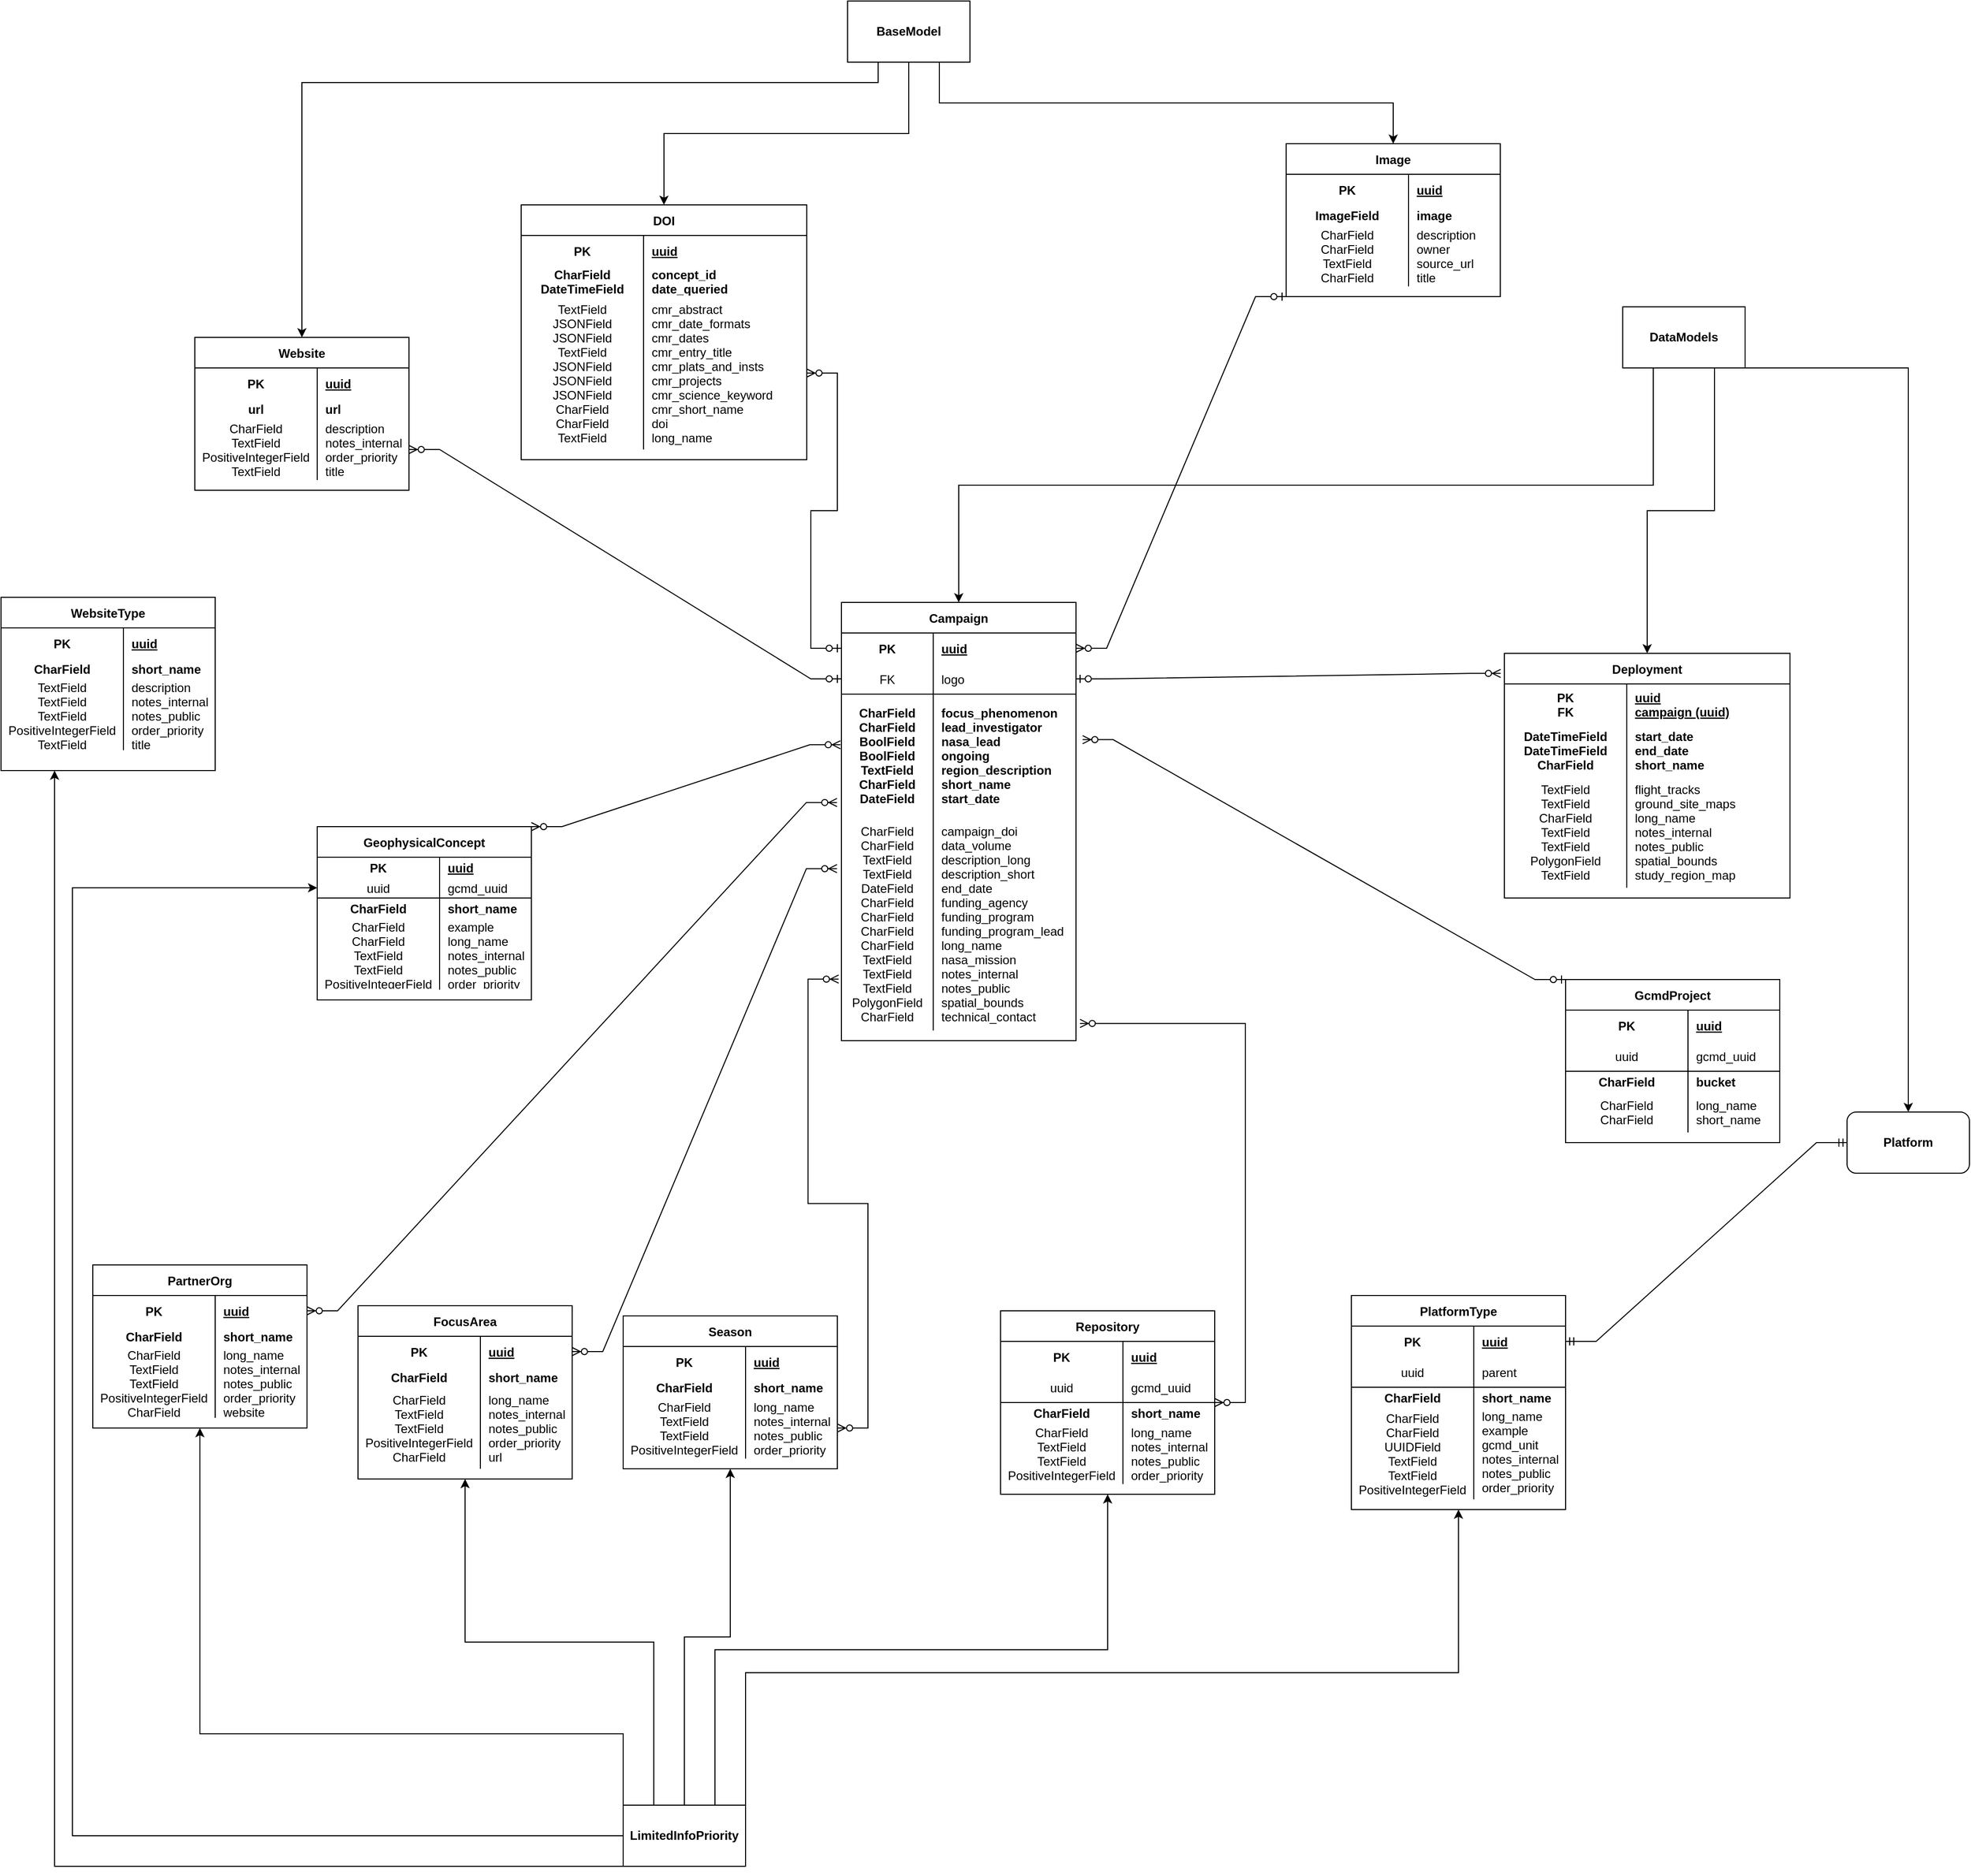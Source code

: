 <mxfile version="20.8.16" type="device"><diagram id="R2lEEEUBdFMjLlhIrx00" name="Page-1"><mxGraphModel dx="1857" dy="1527" grid="1" gridSize="10" guides="1" tooltips="1" connect="1" arrows="1" fold="1" page="1" pageScale="1" pageWidth="4681" pageHeight="3300" math="0" shadow="0" extFonts="Permanent Marker^https://fonts.googleapis.com/css?family=Permanent+Marker"><root><mxCell id="0"/><mxCell id="1" parent="0"/><mxCell id="9ptNH3ZvajxN7baYCHJx-5" value="Campaign" style="shape=table;startSize=30;container=1;collapsible=1;childLayout=tableLayout;fixedRows=1;rowLines=0;fontStyle=1;align=center;resizeLast=1;" vertex="1" parent="1"><mxGeometry x="934" y="620" width="230" height="430" as="geometry"/></mxCell><mxCell id="9ptNH3ZvajxN7baYCHJx-6" value="" style="shape=tableRow;horizontal=0;startSize=0;swimlaneHead=0;swimlaneBody=0;fillColor=none;collapsible=0;dropTarget=0;points=[[0,0.5],[1,0.5]];portConstraint=eastwest;top=0;left=0;right=0;bottom=0;" vertex="1" parent="9ptNH3ZvajxN7baYCHJx-5"><mxGeometry y="30" width="230" height="30" as="geometry"/></mxCell><mxCell id="9ptNH3ZvajxN7baYCHJx-7" value="PK" style="shape=partialRectangle;connectable=0;fillColor=none;top=0;left=0;bottom=0;right=0;fontStyle=1;overflow=hidden;" vertex="1" parent="9ptNH3ZvajxN7baYCHJx-6"><mxGeometry width="90" height="30" as="geometry"><mxRectangle width="90" height="30" as="alternateBounds"/></mxGeometry></mxCell><mxCell id="9ptNH3ZvajxN7baYCHJx-8" value="uuid" style="shape=partialRectangle;connectable=0;fillColor=none;top=0;left=0;bottom=0;right=0;align=left;spacingLeft=6;fontStyle=5;overflow=hidden;" vertex="1" parent="9ptNH3ZvajxN7baYCHJx-6"><mxGeometry x="90" width="140" height="30" as="geometry"><mxRectangle width="140" height="30" as="alternateBounds"/></mxGeometry></mxCell><mxCell id="9ptNH3ZvajxN7baYCHJx-9" value="" style="shape=tableRow;horizontal=0;startSize=0;swimlaneHead=0;swimlaneBody=0;fillColor=none;collapsible=0;dropTarget=0;points=[[0,0.5],[1,0.5]];portConstraint=eastwest;top=0;left=0;right=0;bottom=1;" vertex="1" parent="9ptNH3ZvajxN7baYCHJx-5"><mxGeometry y="60" width="230" height="30" as="geometry"/></mxCell><mxCell id="9ptNH3ZvajxN7baYCHJx-10" value="FK" style="shape=partialRectangle;connectable=0;fillColor=none;top=0;left=0;bottom=0;right=0;fontStyle=0;overflow=hidden;" vertex="1" parent="9ptNH3ZvajxN7baYCHJx-9"><mxGeometry width="90" height="30" as="geometry"><mxRectangle width="90" height="30" as="alternateBounds"/></mxGeometry></mxCell><mxCell id="9ptNH3ZvajxN7baYCHJx-11" value="logo" style="shape=partialRectangle;connectable=0;fillColor=none;top=0;left=0;bottom=0;right=0;align=left;spacingLeft=6;fontStyle=0;overflow=hidden;" vertex="1" parent="9ptNH3ZvajxN7baYCHJx-9"><mxGeometry x="90" width="140" height="30" as="geometry"><mxRectangle width="140" height="30" as="alternateBounds"/></mxGeometry></mxCell><mxCell id="9ptNH3ZvajxN7baYCHJx-12" value="" style="shape=tableRow;horizontal=0;startSize=0;swimlaneHead=0;swimlaneBody=0;fillColor=none;collapsible=0;dropTarget=0;points=[[0,0.5],[1,0.5]];portConstraint=eastwest;top=0;left=0;right=0;bottom=0;" vertex="1" parent="9ptNH3ZvajxN7baYCHJx-5"><mxGeometry y="90" width="230" height="120" as="geometry"/></mxCell><mxCell id="9ptNH3ZvajxN7baYCHJx-13" value="CharField&#10;CharField&#10;BoolField&#10;BoolField&#10;TextField&#10;CharField&#10;DateField" style="shape=partialRectangle;connectable=0;fillColor=none;top=0;left=0;bottom=0;right=0;editable=1;overflow=hidden;fontStyle=1" vertex="1" parent="9ptNH3ZvajxN7baYCHJx-12"><mxGeometry width="90" height="120" as="geometry"><mxRectangle width="90" height="120" as="alternateBounds"/></mxGeometry></mxCell><mxCell id="9ptNH3ZvajxN7baYCHJx-14" value="focus_phenomenon&#10;lead_investigator&#10;nasa_lead&#10;ongoing&#10;region_description&#10;short_name&#10;start_date" style="shape=partialRectangle;connectable=0;fillColor=none;top=0;left=0;bottom=0;right=0;align=left;spacingLeft=6;overflow=hidden;fontStyle=1" vertex="1" parent="9ptNH3ZvajxN7baYCHJx-12"><mxGeometry x="90" width="140" height="120" as="geometry"><mxRectangle width="140" height="120" as="alternateBounds"/></mxGeometry></mxCell><mxCell id="9ptNH3ZvajxN7baYCHJx-15" value="" style="shape=tableRow;horizontal=0;startSize=0;swimlaneHead=0;swimlaneBody=0;fillColor=none;collapsible=0;dropTarget=0;points=[[0,0.5],[1,0.5]];portConstraint=eastwest;top=0;left=0;right=0;bottom=0;" vertex="1" parent="9ptNH3ZvajxN7baYCHJx-5"><mxGeometry y="210" width="230" height="210" as="geometry"/></mxCell><mxCell id="9ptNH3ZvajxN7baYCHJx-16" value="CharField&#10;CharField&#10;TextField&#10;TextField&#10;DateField&#10;CharField&#10;CharField&#10;CharField&#10;CharField&#10;TextField&#10;TextField&#10;TextField&#10;PolygonField&#10;CharField" style="shape=partialRectangle;connectable=0;fillColor=none;top=0;left=0;bottom=0;right=0;editable=1;overflow=hidden;" vertex="1" parent="9ptNH3ZvajxN7baYCHJx-15"><mxGeometry width="90" height="210" as="geometry"><mxRectangle width="90" height="210" as="alternateBounds"/></mxGeometry></mxCell><mxCell id="9ptNH3ZvajxN7baYCHJx-17" value="campaign_doi&#10;data_volume&#10;description_long&#10;description_short&#10;end_date&#10;funding_agency&#10;funding_program&#10;funding_program_lead&#10;long_name&#10;nasa_mission&#10;notes_internal&#10;notes_public&#10;spatial_bounds&#10;technical_contact" style="shape=partialRectangle;connectable=0;fillColor=none;top=0;left=0;bottom=0;right=0;align=left;spacingLeft=6;overflow=hidden;" vertex="1" parent="9ptNH3ZvajxN7baYCHJx-15"><mxGeometry x="90" width="140" height="210" as="geometry"><mxRectangle width="140" height="210" as="alternateBounds"/></mxGeometry></mxCell><mxCell id="9ptNH3ZvajxN7baYCHJx-18" value="Repository" style="shape=table;startSize=30;container=1;collapsible=1;childLayout=tableLayout;fixedRows=1;rowLines=0;fontStyle=1;align=center;resizeLast=1;" vertex="1" parent="1"><mxGeometry x="1090" y="1315" width="210" height="180" as="geometry"/></mxCell><mxCell id="9ptNH3ZvajxN7baYCHJx-19" value="" style="shape=tableRow;horizontal=0;startSize=0;swimlaneHead=0;swimlaneBody=0;fillColor=none;collapsible=0;dropTarget=0;points=[[0,0.5],[1,0.5]];portConstraint=eastwest;top=0;left=0;right=0;bottom=0;" vertex="1" parent="9ptNH3ZvajxN7baYCHJx-18"><mxGeometry y="30" width="210" height="30" as="geometry"/></mxCell><mxCell id="9ptNH3ZvajxN7baYCHJx-20" value="PK" style="shape=partialRectangle;connectable=0;fillColor=none;top=0;left=0;bottom=0;right=0;fontStyle=1;overflow=hidden;" vertex="1" parent="9ptNH3ZvajxN7baYCHJx-19"><mxGeometry width="120" height="30" as="geometry"><mxRectangle width="120" height="30" as="alternateBounds"/></mxGeometry></mxCell><mxCell id="9ptNH3ZvajxN7baYCHJx-21" value="uuid" style="shape=partialRectangle;connectable=0;fillColor=none;top=0;left=0;bottom=0;right=0;align=left;spacingLeft=6;fontStyle=5;overflow=hidden;" vertex="1" parent="9ptNH3ZvajxN7baYCHJx-19"><mxGeometry x="120" width="90" height="30" as="geometry"><mxRectangle width="90" height="30" as="alternateBounds"/></mxGeometry></mxCell><mxCell id="9ptNH3ZvajxN7baYCHJx-22" value="" style="shape=tableRow;horizontal=0;startSize=0;swimlaneHead=0;swimlaneBody=0;fillColor=none;collapsible=0;dropTarget=0;points=[[0,0.5],[1,0.5]];portConstraint=eastwest;top=0;left=0;right=0;bottom=1;" vertex="1" parent="9ptNH3ZvajxN7baYCHJx-18"><mxGeometry y="60" width="210" height="30" as="geometry"/></mxCell><mxCell id="9ptNH3ZvajxN7baYCHJx-23" value="uuid" style="shape=partialRectangle;connectable=0;fillColor=none;top=0;left=0;bottom=0;right=0;fontStyle=0;overflow=hidden;" vertex="1" parent="9ptNH3ZvajxN7baYCHJx-22"><mxGeometry width="120" height="30" as="geometry"><mxRectangle width="120" height="30" as="alternateBounds"/></mxGeometry></mxCell><mxCell id="9ptNH3ZvajxN7baYCHJx-24" value="gcmd_uuid" style="shape=partialRectangle;connectable=0;fillColor=none;top=0;left=0;bottom=0;right=0;align=left;spacingLeft=6;fontStyle=0;overflow=hidden;" vertex="1" parent="9ptNH3ZvajxN7baYCHJx-22"><mxGeometry x="120" width="90" height="30" as="geometry"><mxRectangle width="90" height="30" as="alternateBounds"/></mxGeometry></mxCell><mxCell id="9ptNH3ZvajxN7baYCHJx-25" value="" style="shape=tableRow;horizontal=0;startSize=0;swimlaneHead=0;swimlaneBody=0;fillColor=none;collapsible=0;dropTarget=0;points=[[0,0.5],[1,0.5]];portConstraint=eastwest;top=0;left=0;right=0;bottom=0;" vertex="1" parent="9ptNH3ZvajxN7baYCHJx-18"><mxGeometry y="90" width="210" height="20" as="geometry"/></mxCell><mxCell id="9ptNH3ZvajxN7baYCHJx-26" value="CharField" style="shape=partialRectangle;connectable=0;fillColor=none;top=0;left=0;bottom=0;right=0;editable=1;overflow=hidden;fontStyle=1" vertex="1" parent="9ptNH3ZvajxN7baYCHJx-25"><mxGeometry width="120" height="20" as="geometry"><mxRectangle width="120" height="20" as="alternateBounds"/></mxGeometry></mxCell><mxCell id="9ptNH3ZvajxN7baYCHJx-27" value="short_name" style="shape=partialRectangle;connectable=0;fillColor=none;top=0;left=0;bottom=0;right=0;align=left;spacingLeft=6;overflow=hidden;fontStyle=1" vertex="1" parent="9ptNH3ZvajxN7baYCHJx-25"><mxGeometry x="120" width="90" height="20" as="geometry"><mxRectangle width="90" height="20" as="alternateBounds"/></mxGeometry></mxCell><mxCell id="9ptNH3ZvajxN7baYCHJx-28" value="" style="shape=tableRow;horizontal=0;startSize=0;swimlaneHead=0;swimlaneBody=0;fillColor=none;collapsible=0;dropTarget=0;points=[[0,0.5],[1,0.5]];portConstraint=eastwest;top=0;left=0;right=0;bottom=0;" vertex="1" parent="9ptNH3ZvajxN7baYCHJx-18"><mxGeometry y="110" width="210" height="60" as="geometry"/></mxCell><mxCell id="9ptNH3ZvajxN7baYCHJx-29" value="CharField&#10;TextField&#10;TextField&#10;PositiveIntegerField" style="shape=partialRectangle;connectable=0;fillColor=none;top=0;left=0;bottom=0;right=0;editable=1;overflow=hidden;" vertex="1" parent="9ptNH3ZvajxN7baYCHJx-28"><mxGeometry width="120" height="60" as="geometry"><mxRectangle width="120" height="60" as="alternateBounds"/></mxGeometry></mxCell><mxCell id="9ptNH3ZvajxN7baYCHJx-30" value="long_name&#10;notes_internal&#10;notes_public&#10;order_priority" style="shape=partialRectangle;connectable=0;fillColor=none;top=0;left=0;bottom=0;right=0;align=left;spacingLeft=6;overflow=hidden;" vertex="1" parent="9ptNH3ZvajxN7baYCHJx-28"><mxGeometry x="120" width="90" height="60" as="geometry"><mxRectangle width="90" height="60" as="alternateBounds"/></mxGeometry></mxCell><mxCell id="9ptNH3ZvajxN7baYCHJx-31" value="Season" style="shape=table;startSize=30;container=1;collapsible=1;childLayout=tableLayout;fixedRows=1;rowLines=0;fontStyle=1;align=center;resizeLast=1;" vertex="1" parent="1"><mxGeometry x="720" y="1320" width="210" height="150" as="geometry"/></mxCell><mxCell id="9ptNH3ZvajxN7baYCHJx-32" value="" style="shape=tableRow;horizontal=0;startSize=0;swimlaneHead=0;swimlaneBody=0;fillColor=none;collapsible=0;dropTarget=0;points=[[0,0.5],[1,0.5]];portConstraint=eastwest;top=0;left=0;right=0;bottom=0;" vertex="1" parent="9ptNH3ZvajxN7baYCHJx-31"><mxGeometry y="30" width="210" height="30" as="geometry"/></mxCell><mxCell id="9ptNH3ZvajxN7baYCHJx-33" value="PK" style="shape=partialRectangle;connectable=0;fillColor=none;top=0;left=0;bottom=0;right=0;fontStyle=1;overflow=hidden;" vertex="1" parent="9ptNH3ZvajxN7baYCHJx-32"><mxGeometry width="120" height="30" as="geometry"><mxRectangle width="120" height="30" as="alternateBounds"/></mxGeometry></mxCell><mxCell id="9ptNH3ZvajxN7baYCHJx-34" value="uuid" style="shape=partialRectangle;connectable=0;fillColor=none;top=0;left=0;bottom=0;right=0;align=left;spacingLeft=6;fontStyle=5;overflow=hidden;" vertex="1" parent="9ptNH3ZvajxN7baYCHJx-32"><mxGeometry x="120" width="90" height="30" as="geometry"><mxRectangle width="90" height="30" as="alternateBounds"/></mxGeometry></mxCell><mxCell id="9ptNH3ZvajxN7baYCHJx-38" value="" style="shape=tableRow;horizontal=0;startSize=0;swimlaneHead=0;swimlaneBody=0;fillColor=none;collapsible=0;dropTarget=0;points=[[0,0.5],[1,0.5]];portConstraint=eastwest;top=0;left=0;right=0;bottom=0;" vertex="1" parent="9ptNH3ZvajxN7baYCHJx-31"><mxGeometry y="60" width="210" height="20" as="geometry"/></mxCell><mxCell id="9ptNH3ZvajxN7baYCHJx-39" value="CharField" style="shape=partialRectangle;connectable=0;fillColor=none;top=0;left=0;bottom=0;right=0;editable=1;overflow=hidden;fontStyle=1" vertex="1" parent="9ptNH3ZvajxN7baYCHJx-38"><mxGeometry width="120" height="20" as="geometry"><mxRectangle width="120" height="20" as="alternateBounds"/></mxGeometry></mxCell><mxCell id="9ptNH3ZvajxN7baYCHJx-40" value="short_name" style="shape=partialRectangle;connectable=0;fillColor=none;top=0;left=0;bottom=0;right=0;align=left;spacingLeft=6;overflow=hidden;fontStyle=1" vertex="1" parent="9ptNH3ZvajxN7baYCHJx-38"><mxGeometry x="120" width="90" height="20" as="geometry"><mxRectangle width="90" height="20" as="alternateBounds"/></mxGeometry></mxCell><mxCell id="9ptNH3ZvajxN7baYCHJx-41" value="" style="shape=tableRow;horizontal=0;startSize=0;swimlaneHead=0;swimlaneBody=0;fillColor=none;collapsible=0;dropTarget=0;points=[[0,0.5],[1,0.5]];portConstraint=eastwest;top=0;left=0;right=0;bottom=0;" vertex="1" parent="9ptNH3ZvajxN7baYCHJx-31"><mxGeometry y="80" width="210" height="60" as="geometry"/></mxCell><mxCell id="9ptNH3ZvajxN7baYCHJx-42" value="CharField&#10;TextField&#10;TextField&#10;PositiveIntegerField" style="shape=partialRectangle;connectable=0;fillColor=none;top=0;left=0;bottom=0;right=0;editable=1;overflow=hidden;" vertex="1" parent="9ptNH3ZvajxN7baYCHJx-41"><mxGeometry width="120" height="60" as="geometry"><mxRectangle width="120" height="60" as="alternateBounds"/></mxGeometry></mxCell><mxCell id="9ptNH3ZvajxN7baYCHJx-43" value="long_name&#10;notes_internal&#10;notes_public&#10;order_priority" style="shape=partialRectangle;connectable=0;fillColor=none;top=0;left=0;bottom=0;right=0;align=left;spacingLeft=6;overflow=hidden;" vertex="1" parent="9ptNH3ZvajxN7baYCHJx-41"><mxGeometry x="120" width="90" height="60" as="geometry"><mxRectangle width="90" height="60" as="alternateBounds"/></mxGeometry></mxCell><mxCell id="9ptNH3ZvajxN7baYCHJx-44" value="FocusArea" style="shape=table;startSize=30;container=1;collapsible=1;childLayout=tableLayout;fixedRows=1;rowLines=0;fontStyle=1;align=center;resizeLast=1;" vertex="1" parent="1"><mxGeometry x="460" y="1310" width="210" height="170" as="geometry"/></mxCell><mxCell id="9ptNH3ZvajxN7baYCHJx-45" value="" style="shape=tableRow;horizontal=0;startSize=0;swimlaneHead=0;swimlaneBody=0;fillColor=none;collapsible=0;dropTarget=0;points=[[0,0.5],[1,0.5]];portConstraint=eastwest;top=0;left=0;right=0;bottom=0;" vertex="1" parent="9ptNH3ZvajxN7baYCHJx-44"><mxGeometry y="30" width="210" height="30" as="geometry"/></mxCell><mxCell id="9ptNH3ZvajxN7baYCHJx-46" value="PK" style="shape=partialRectangle;connectable=0;fillColor=none;top=0;left=0;bottom=0;right=0;fontStyle=1;overflow=hidden;" vertex="1" parent="9ptNH3ZvajxN7baYCHJx-45"><mxGeometry width="120" height="30" as="geometry"><mxRectangle width="120" height="30" as="alternateBounds"/></mxGeometry></mxCell><mxCell id="9ptNH3ZvajxN7baYCHJx-47" value="uuid" style="shape=partialRectangle;connectable=0;fillColor=none;top=0;left=0;bottom=0;right=0;align=left;spacingLeft=6;fontStyle=5;overflow=hidden;" vertex="1" parent="9ptNH3ZvajxN7baYCHJx-45"><mxGeometry x="120" width="90" height="30" as="geometry"><mxRectangle width="90" height="30" as="alternateBounds"/></mxGeometry></mxCell><mxCell id="9ptNH3ZvajxN7baYCHJx-48" value="" style="shape=tableRow;horizontal=0;startSize=0;swimlaneHead=0;swimlaneBody=0;fillColor=none;collapsible=0;dropTarget=0;points=[[0,0.5],[1,0.5]];portConstraint=eastwest;top=0;left=0;right=0;bottom=0;" vertex="1" parent="9ptNH3ZvajxN7baYCHJx-44"><mxGeometry y="60" width="210" height="20" as="geometry"/></mxCell><mxCell id="9ptNH3ZvajxN7baYCHJx-49" value="CharField" style="shape=partialRectangle;connectable=0;fillColor=none;top=0;left=0;bottom=0;right=0;editable=1;overflow=hidden;fontStyle=1" vertex="1" parent="9ptNH3ZvajxN7baYCHJx-48"><mxGeometry width="120" height="20" as="geometry"><mxRectangle width="120" height="20" as="alternateBounds"/></mxGeometry></mxCell><mxCell id="9ptNH3ZvajxN7baYCHJx-50" value="short_name" style="shape=partialRectangle;connectable=0;fillColor=none;top=0;left=0;bottom=0;right=0;align=left;spacingLeft=6;overflow=hidden;fontStyle=1" vertex="1" parent="9ptNH3ZvajxN7baYCHJx-48"><mxGeometry x="120" width="90" height="20" as="geometry"><mxRectangle width="90" height="20" as="alternateBounds"/></mxGeometry></mxCell><mxCell id="9ptNH3ZvajxN7baYCHJx-51" value="" style="shape=tableRow;horizontal=0;startSize=0;swimlaneHead=0;swimlaneBody=0;fillColor=none;collapsible=0;dropTarget=0;points=[[0,0.5],[1,0.5]];portConstraint=eastwest;top=0;left=0;right=0;bottom=0;" vertex="1" parent="9ptNH3ZvajxN7baYCHJx-44"><mxGeometry y="80" width="210" height="80" as="geometry"/></mxCell><mxCell id="9ptNH3ZvajxN7baYCHJx-52" value="CharField&#10;TextField&#10;TextField&#10;PositiveIntegerField&#10;CharField" style="shape=partialRectangle;connectable=0;fillColor=none;top=0;left=0;bottom=0;right=0;editable=1;overflow=hidden;" vertex="1" parent="9ptNH3ZvajxN7baYCHJx-51"><mxGeometry width="120" height="80" as="geometry"><mxRectangle width="120" height="80" as="alternateBounds"/></mxGeometry></mxCell><mxCell id="9ptNH3ZvajxN7baYCHJx-53" value="long_name&#10;notes_internal&#10;notes_public&#10;order_priority&#10;url" style="shape=partialRectangle;connectable=0;fillColor=none;top=0;left=0;bottom=0;right=0;align=left;spacingLeft=6;overflow=hidden;" vertex="1" parent="9ptNH3ZvajxN7baYCHJx-51"><mxGeometry x="120" width="90" height="80" as="geometry"><mxRectangle width="90" height="80" as="alternateBounds"/></mxGeometry></mxCell><mxCell id="9ptNH3ZvajxN7baYCHJx-54" value="PartnerOrg" style="shape=table;startSize=30;container=1;collapsible=1;childLayout=tableLayout;fixedRows=1;rowLines=0;fontStyle=1;align=center;resizeLast=1;" vertex="1" parent="1"><mxGeometry x="200" y="1270" width="210" height="160" as="geometry"/></mxCell><mxCell id="9ptNH3ZvajxN7baYCHJx-55" value="" style="shape=tableRow;horizontal=0;startSize=0;swimlaneHead=0;swimlaneBody=0;fillColor=none;collapsible=0;dropTarget=0;points=[[0,0.5],[1,0.5]];portConstraint=eastwest;top=0;left=0;right=0;bottom=0;" vertex="1" parent="9ptNH3ZvajxN7baYCHJx-54"><mxGeometry y="30" width="210" height="30" as="geometry"/></mxCell><mxCell id="9ptNH3ZvajxN7baYCHJx-56" value="PK" style="shape=partialRectangle;connectable=0;fillColor=none;top=0;left=0;bottom=0;right=0;fontStyle=1;overflow=hidden;" vertex="1" parent="9ptNH3ZvajxN7baYCHJx-55"><mxGeometry width="120" height="30" as="geometry"><mxRectangle width="120" height="30" as="alternateBounds"/></mxGeometry></mxCell><mxCell id="9ptNH3ZvajxN7baYCHJx-57" value="uuid" style="shape=partialRectangle;connectable=0;fillColor=none;top=0;left=0;bottom=0;right=0;align=left;spacingLeft=6;fontStyle=5;overflow=hidden;" vertex="1" parent="9ptNH3ZvajxN7baYCHJx-55"><mxGeometry x="120" width="90" height="30" as="geometry"><mxRectangle width="90" height="30" as="alternateBounds"/></mxGeometry></mxCell><mxCell id="9ptNH3ZvajxN7baYCHJx-58" value="" style="shape=tableRow;horizontal=0;startSize=0;swimlaneHead=0;swimlaneBody=0;fillColor=none;collapsible=0;dropTarget=0;points=[[0,0.5],[1,0.5]];portConstraint=eastwest;top=0;left=0;right=0;bottom=0;" vertex="1" parent="9ptNH3ZvajxN7baYCHJx-54"><mxGeometry y="60" width="210" height="20" as="geometry"/></mxCell><mxCell id="9ptNH3ZvajxN7baYCHJx-59" value="CharField" style="shape=partialRectangle;connectable=0;fillColor=none;top=0;left=0;bottom=0;right=0;editable=1;overflow=hidden;fontStyle=1" vertex="1" parent="9ptNH3ZvajxN7baYCHJx-58"><mxGeometry width="120" height="20" as="geometry"><mxRectangle width="120" height="20" as="alternateBounds"/></mxGeometry></mxCell><mxCell id="9ptNH3ZvajxN7baYCHJx-60" value="short_name" style="shape=partialRectangle;connectable=0;fillColor=none;top=0;left=0;bottom=0;right=0;align=left;spacingLeft=6;overflow=hidden;fontStyle=1" vertex="1" parent="9ptNH3ZvajxN7baYCHJx-58"><mxGeometry x="120" width="90" height="20" as="geometry"><mxRectangle width="90" height="20" as="alternateBounds"/></mxGeometry></mxCell><mxCell id="9ptNH3ZvajxN7baYCHJx-61" value="" style="shape=tableRow;horizontal=0;startSize=0;swimlaneHead=0;swimlaneBody=0;fillColor=none;collapsible=0;dropTarget=0;points=[[0,0.5],[1,0.5]];portConstraint=eastwest;top=0;left=0;right=0;bottom=0;" vertex="1" parent="9ptNH3ZvajxN7baYCHJx-54"><mxGeometry y="80" width="210" height="70" as="geometry"/></mxCell><mxCell id="9ptNH3ZvajxN7baYCHJx-62" value="CharField&#10;TextField&#10;TextField&#10;PositiveIntegerField&#10;CharField" style="shape=partialRectangle;connectable=0;fillColor=none;top=0;left=0;bottom=0;right=0;editable=1;overflow=hidden;" vertex="1" parent="9ptNH3ZvajxN7baYCHJx-61"><mxGeometry width="120" height="70" as="geometry"><mxRectangle width="120" height="70" as="alternateBounds"/></mxGeometry></mxCell><mxCell id="9ptNH3ZvajxN7baYCHJx-63" value="long_name&#10;notes_internal&#10;notes_public&#10;order_priority&#10;website" style="shape=partialRectangle;connectable=0;fillColor=none;top=0;left=0;bottom=0;right=0;align=left;spacingLeft=6;overflow=hidden;" vertex="1" parent="9ptNH3ZvajxN7baYCHJx-61"><mxGeometry x="120" width="90" height="70" as="geometry"><mxRectangle width="90" height="70" as="alternateBounds"/></mxGeometry></mxCell><mxCell id="9ptNH3ZvajxN7baYCHJx-64" value="GeophysicalConcept" style="shape=table;startSize=30;container=1;collapsible=1;childLayout=tableLayout;fixedRows=1;rowLines=0;fontStyle=1;align=center;resizeLast=1;" vertex="1" parent="1"><mxGeometry x="420" y="840" width="210" height="170" as="geometry"/></mxCell><mxCell id="9ptNH3ZvajxN7baYCHJx-65" value="" style="shape=tableRow;horizontal=0;startSize=0;swimlaneHead=0;swimlaneBody=0;fillColor=none;collapsible=0;dropTarget=0;points=[[0,0.5],[1,0.5]];portConstraint=eastwest;top=0;left=0;right=0;bottom=0;" vertex="1" parent="9ptNH3ZvajxN7baYCHJx-64"><mxGeometry y="30" width="210" height="20" as="geometry"/></mxCell><mxCell id="9ptNH3ZvajxN7baYCHJx-66" value="PK" style="shape=partialRectangle;connectable=0;fillColor=none;top=0;left=0;bottom=0;right=0;fontStyle=1;overflow=hidden;" vertex="1" parent="9ptNH3ZvajxN7baYCHJx-65"><mxGeometry width="120" height="20" as="geometry"><mxRectangle width="120" height="20" as="alternateBounds"/></mxGeometry></mxCell><mxCell id="9ptNH3ZvajxN7baYCHJx-67" value="uuid" style="shape=partialRectangle;connectable=0;fillColor=none;top=0;left=0;bottom=0;right=0;align=left;spacingLeft=6;fontStyle=5;overflow=hidden;" vertex="1" parent="9ptNH3ZvajxN7baYCHJx-65"><mxGeometry x="120" width="90" height="20" as="geometry"><mxRectangle width="90" height="20" as="alternateBounds"/></mxGeometry></mxCell><mxCell id="9ptNH3ZvajxN7baYCHJx-68" value="" style="shape=tableRow;horizontal=0;startSize=0;swimlaneHead=0;swimlaneBody=0;fillColor=none;collapsible=0;dropTarget=0;points=[[0,0.5],[1,0.5]];portConstraint=eastwest;top=0;left=0;right=0;bottom=1;" vertex="1" parent="9ptNH3ZvajxN7baYCHJx-64"><mxGeometry y="50" width="210" height="20" as="geometry"/></mxCell><mxCell id="9ptNH3ZvajxN7baYCHJx-69" value="uuid" style="shape=partialRectangle;connectable=0;fillColor=none;top=0;left=0;bottom=0;right=0;fontStyle=0;overflow=hidden;" vertex="1" parent="9ptNH3ZvajxN7baYCHJx-68"><mxGeometry width="120" height="20" as="geometry"><mxRectangle width="120" height="20" as="alternateBounds"/></mxGeometry></mxCell><mxCell id="9ptNH3ZvajxN7baYCHJx-70" value="gcmd_uuid" style="shape=partialRectangle;connectable=0;fillColor=none;top=0;left=0;bottom=0;right=0;align=left;spacingLeft=6;fontStyle=0;overflow=hidden;" vertex="1" parent="9ptNH3ZvajxN7baYCHJx-68"><mxGeometry x="120" width="90" height="20" as="geometry"><mxRectangle width="90" height="20" as="alternateBounds"/></mxGeometry></mxCell><mxCell id="9ptNH3ZvajxN7baYCHJx-71" value="" style="shape=tableRow;horizontal=0;startSize=0;swimlaneHead=0;swimlaneBody=0;fillColor=none;collapsible=0;dropTarget=0;points=[[0,0.5],[1,0.5]];portConstraint=eastwest;top=0;left=0;right=0;bottom=0;" vertex="1" parent="9ptNH3ZvajxN7baYCHJx-64"><mxGeometry y="70" width="210" height="20" as="geometry"/></mxCell><mxCell id="9ptNH3ZvajxN7baYCHJx-72" value="CharField" style="shape=partialRectangle;connectable=0;fillColor=none;top=0;left=0;bottom=0;right=0;editable=1;overflow=hidden;fontStyle=1" vertex="1" parent="9ptNH3ZvajxN7baYCHJx-71"><mxGeometry width="120" height="20" as="geometry"><mxRectangle width="120" height="20" as="alternateBounds"/></mxGeometry></mxCell><mxCell id="9ptNH3ZvajxN7baYCHJx-73" value="short_name" style="shape=partialRectangle;connectable=0;fillColor=none;top=0;left=0;bottom=0;right=0;align=left;spacingLeft=6;overflow=hidden;fontStyle=1" vertex="1" parent="9ptNH3ZvajxN7baYCHJx-71"><mxGeometry x="120" width="90" height="20" as="geometry"><mxRectangle width="90" height="20" as="alternateBounds"/></mxGeometry></mxCell><mxCell id="9ptNH3ZvajxN7baYCHJx-74" value="" style="shape=tableRow;horizontal=0;startSize=0;swimlaneHead=0;swimlaneBody=0;fillColor=none;collapsible=0;dropTarget=0;points=[[0,0.5],[1,0.5]];portConstraint=eastwest;top=0;left=0;right=0;bottom=0;" vertex="1" parent="9ptNH3ZvajxN7baYCHJx-64"><mxGeometry y="90" width="210" height="70" as="geometry"/></mxCell><mxCell id="9ptNH3ZvajxN7baYCHJx-75" value="CharField&#10;CharField&#10;TextField&#10;TextField&#10;PositiveIntegerField" style="shape=partialRectangle;connectable=0;fillColor=none;top=0;left=0;bottom=0;right=0;editable=1;overflow=hidden;" vertex="1" parent="9ptNH3ZvajxN7baYCHJx-74"><mxGeometry width="120" height="70" as="geometry"><mxRectangle width="120" height="70" as="alternateBounds"/></mxGeometry></mxCell><mxCell id="9ptNH3ZvajxN7baYCHJx-76" value="example&#10;long_name&#10;notes_internal&#10;notes_public&#10;order_priority" style="shape=partialRectangle;connectable=0;fillColor=none;top=0;left=0;bottom=0;right=0;align=left;spacingLeft=6;overflow=hidden;" vertex="1" parent="9ptNH3ZvajxN7baYCHJx-74"><mxGeometry x="120" width="90" height="70" as="geometry"><mxRectangle width="90" height="70" as="alternateBounds"/></mxGeometry></mxCell><mxCell id="9ptNH3ZvajxN7baYCHJx-77" value="WebsiteType" style="shape=table;startSize=30;container=1;collapsible=1;childLayout=tableLayout;fixedRows=1;rowLines=0;fontStyle=1;align=center;resizeLast=1;" vertex="1" parent="1"><mxGeometry x="110" y="615" width="210" height="170" as="geometry"/></mxCell><mxCell id="9ptNH3ZvajxN7baYCHJx-78" value="" style="shape=tableRow;horizontal=0;startSize=0;swimlaneHead=0;swimlaneBody=0;fillColor=none;collapsible=0;dropTarget=0;points=[[0,0.5],[1,0.5]];portConstraint=eastwest;top=0;left=0;right=0;bottom=0;" vertex="1" parent="9ptNH3ZvajxN7baYCHJx-77"><mxGeometry y="30" width="210" height="30" as="geometry"/></mxCell><mxCell id="9ptNH3ZvajxN7baYCHJx-79" value="PK" style="shape=partialRectangle;connectable=0;fillColor=none;top=0;left=0;bottom=0;right=0;fontStyle=1;overflow=hidden;" vertex="1" parent="9ptNH3ZvajxN7baYCHJx-78"><mxGeometry width="120" height="30" as="geometry"><mxRectangle width="120" height="30" as="alternateBounds"/></mxGeometry></mxCell><mxCell id="9ptNH3ZvajxN7baYCHJx-80" value="uuid" style="shape=partialRectangle;connectable=0;fillColor=none;top=0;left=0;bottom=0;right=0;align=left;spacingLeft=6;fontStyle=5;overflow=hidden;" vertex="1" parent="9ptNH3ZvajxN7baYCHJx-78"><mxGeometry x="120" width="90" height="30" as="geometry"><mxRectangle width="90" height="30" as="alternateBounds"/></mxGeometry></mxCell><mxCell id="9ptNH3ZvajxN7baYCHJx-81" value="" style="shape=tableRow;horizontal=0;startSize=0;swimlaneHead=0;swimlaneBody=0;fillColor=none;collapsible=0;dropTarget=0;points=[[0,0.5],[1,0.5]];portConstraint=eastwest;top=0;left=0;right=0;bottom=0;" vertex="1" parent="9ptNH3ZvajxN7baYCHJx-77"><mxGeometry y="60" width="210" height="20" as="geometry"/></mxCell><mxCell id="9ptNH3ZvajxN7baYCHJx-82" value="CharField" style="shape=partialRectangle;connectable=0;fillColor=none;top=0;left=0;bottom=0;right=0;editable=1;overflow=hidden;fontStyle=1" vertex="1" parent="9ptNH3ZvajxN7baYCHJx-81"><mxGeometry width="120" height="20" as="geometry"><mxRectangle width="120" height="20" as="alternateBounds"/></mxGeometry></mxCell><mxCell id="9ptNH3ZvajxN7baYCHJx-83" value="short_name" style="shape=partialRectangle;connectable=0;fillColor=none;top=0;left=0;bottom=0;right=0;align=left;spacingLeft=6;overflow=hidden;fontStyle=1" vertex="1" parent="9ptNH3ZvajxN7baYCHJx-81"><mxGeometry x="120" width="90" height="20" as="geometry"><mxRectangle width="90" height="20" as="alternateBounds"/></mxGeometry></mxCell><mxCell id="9ptNH3ZvajxN7baYCHJx-84" value="" style="shape=tableRow;horizontal=0;startSize=0;swimlaneHead=0;swimlaneBody=0;fillColor=none;collapsible=0;dropTarget=0;points=[[0,0.5],[1,0.5]];portConstraint=eastwest;top=0;left=0;right=0;bottom=0;" vertex="1" parent="9ptNH3ZvajxN7baYCHJx-77"><mxGeometry y="80" width="210" height="70" as="geometry"/></mxCell><mxCell id="9ptNH3ZvajxN7baYCHJx-85" value="TextField&#10;TextField&#10;TextField&#10;PositiveIntegerField&#10;TextField" style="shape=partialRectangle;connectable=0;fillColor=none;top=0;left=0;bottom=0;right=0;editable=1;overflow=hidden;" vertex="1" parent="9ptNH3ZvajxN7baYCHJx-84"><mxGeometry width="120" height="70" as="geometry"><mxRectangle width="120" height="70" as="alternateBounds"/></mxGeometry></mxCell><mxCell id="9ptNH3ZvajxN7baYCHJx-86" value="description&#10;notes_internal&#10;notes_public&#10;order_priority&#10;title" style="shape=partialRectangle;connectable=0;fillColor=none;top=0;left=0;bottom=0;right=0;align=left;spacingLeft=6;overflow=hidden;" vertex="1" parent="9ptNH3ZvajxN7baYCHJx-84"><mxGeometry x="120" width="90" height="70" as="geometry"><mxRectangle width="90" height="70" as="alternateBounds"/></mxGeometry></mxCell><mxCell id="9ptNH3ZvajxN7baYCHJx-87" value="Website" style="shape=table;startSize=30;container=1;collapsible=1;childLayout=tableLayout;fixedRows=1;rowLines=0;fontStyle=1;align=center;resizeLast=1;" vertex="1" parent="1"><mxGeometry x="300" y="360" width="210" height="150" as="geometry"/></mxCell><mxCell id="9ptNH3ZvajxN7baYCHJx-88" value="" style="shape=tableRow;horizontal=0;startSize=0;swimlaneHead=0;swimlaneBody=0;fillColor=none;collapsible=0;dropTarget=0;points=[[0,0.5],[1,0.5]];portConstraint=eastwest;top=0;left=0;right=0;bottom=0;" vertex="1" parent="9ptNH3ZvajxN7baYCHJx-87"><mxGeometry y="30" width="210" height="30" as="geometry"/></mxCell><mxCell id="9ptNH3ZvajxN7baYCHJx-89" value="PK" style="shape=partialRectangle;connectable=0;fillColor=none;top=0;left=0;bottom=0;right=0;fontStyle=1;overflow=hidden;" vertex="1" parent="9ptNH3ZvajxN7baYCHJx-88"><mxGeometry width="120" height="30" as="geometry"><mxRectangle width="120" height="30" as="alternateBounds"/></mxGeometry></mxCell><mxCell id="9ptNH3ZvajxN7baYCHJx-90" value="uuid" style="shape=partialRectangle;connectable=0;fillColor=none;top=0;left=0;bottom=0;right=0;align=left;spacingLeft=6;fontStyle=5;overflow=hidden;" vertex="1" parent="9ptNH3ZvajxN7baYCHJx-88"><mxGeometry x="120" width="90" height="30" as="geometry"><mxRectangle width="90" height="30" as="alternateBounds"/></mxGeometry></mxCell><mxCell id="9ptNH3ZvajxN7baYCHJx-91" value="" style="shape=tableRow;horizontal=0;startSize=0;swimlaneHead=0;swimlaneBody=0;fillColor=none;collapsible=0;dropTarget=0;points=[[0,0.5],[1,0.5]];portConstraint=eastwest;top=0;left=0;right=0;bottom=0;" vertex="1" parent="9ptNH3ZvajxN7baYCHJx-87"><mxGeometry y="60" width="210" height="20" as="geometry"/></mxCell><mxCell id="9ptNH3ZvajxN7baYCHJx-92" value="url" style="shape=partialRectangle;connectable=0;fillColor=none;top=0;left=0;bottom=0;right=0;editable=1;overflow=hidden;fontStyle=1" vertex="1" parent="9ptNH3ZvajxN7baYCHJx-91"><mxGeometry width="120" height="20" as="geometry"><mxRectangle width="120" height="20" as="alternateBounds"/></mxGeometry></mxCell><mxCell id="9ptNH3ZvajxN7baYCHJx-93" value="url" style="shape=partialRectangle;connectable=0;fillColor=none;top=0;left=0;bottom=0;right=0;align=left;spacingLeft=6;overflow=hidden;fontStyle=1" vertex="1" parent="9ptNH3ZvajxN7baYCHJx-91"><mxGeometry x="120" width="90" height="20" as="geometry"><mxRectangle width="90" height="20" as="alternateBounds"/></mxGeometry></mxCell><mxCell id="9ptNH3ZvajxN7baYCHJx-94" value="" style="shape=tableRow;horizontal=0;startSize=0;swimlaneHead=0;swimlaneBody=0;fillColor=none;collapsible=0;dropTarget=0;points=[[0,0.5],[1,0.5]];portConstraint=eastwest;top=0;left=0;right=0;bottom=0;" vertex="1" parent="9ptNH3ZvajxN7baYCHJx-87"><mxGeometry y="80" width="210" height="60" as="geometry"/></mxCell><mxCell id="9ptNH3ZvajxN7baYCHJx-95" value="CharField&#10;TextField&#10;PositiveIntegerField&#10;TextField" style="shape=partialRectangle;connectable=0;fillColor=none;top=0;left=0;bottom=0;right=0;editable=1;overflow=hidden;" vertex="1" parent="9ptNH3ZvajxN7baYCHJx-94"><mxGeometry width="120" height="60" as="geometry"><mxRectangle width="120" height="60" as="alternateBounds"/></mxGeometry></mxCell><mxCell id="9ptNH3ZvajxN7baYCHJx-96" value="description&#10;notes_internal&#10;order_priority&#10;title" style="shape=partialRectangle;connectable=0;fillColor=none;top=0;left=0;bottom=0;right=0;align=left;spacingLeft=6;overflow=hidden;" vertex="1" parent="9ptNH3ZvajxN7baYCHJx-94"><mxGeometry x="120" width="90" height="60" as="geometry"><mxRectangle width="90" height="60" as="alternateBounds"/></mxGeometry></mxCell><mxCell id="9ptNH3ZvajxN7baYCHJx-97" value="DOI" style="shape=table;startSize=30;container=1;collapsible=1;childLayout=tableLayout;fixedRows=1;rowLines=0;fontStyle=1;align=center;resizeLast=1;" vertex="1" parent="1"><mxGeometry x="620" y="230" width="280" height="250" as="geometry"/></mxCell><mxCell id="9ptNH3ZvajxN7baYCHJx-98" value="" style="shape=tableRow;horizontal=0;startSize=0;swimlaneHead=0;swimlaneBody=0;fillColor=none;collapsible=0;dropTarget=0;points=[[0,0.5],[1,0.5]];portConstraint=eastwest;top=0;left=0;right=0;bottom=0;" vertex="1" parent="9ptNH3ZvajxN7baYCHJx-97"><mxGeometry y="30" width="280" height="30" as="geometry"/></mxCell><mxCell id="9ptNH3ZvajxN7baYCHJx-99" value="PK" style="shape=partialRectangle;connectable=0;fillColor=none;top=0;left=0;bottom=0;right=0;fontStyle=1;overflow=hidden;" vertex="1" parent="9ptNH3ZvajxN7baYCHJx-98"><mxGeometry width="120" height="30" as="geometry"><mxRectangle width="120" height="30" as="alternateBounds"/></mxGeometry></mxCell><mxCell id="9ptNH3ZvajxN7baYCHJx-100" value="uuid" style="shape=partialRectangle;connectable=0;fillColor=none;top=0;left=0;bottom=0;right=0;align=left;spacingLeft=6;fontStyle=5;overflow=hidden;" vertex="1" parent="9ptNH3ZvajxN7baYCHJx-98"><mxGeometry x="120" width="160" height="30" as="geometry"><mxRectangle width="160" height="30" as="alternateBounds"/></mxGeometry></mxCell><mxCell id="9ptNH3ZvajxN7baYCHJx-101" value="" style="shape=tableRow;horizontal=0;startSize=0;swimlaneHead=0;swimlaneBody=0;fillColor=none;collapsible=0;dropTarget=0;points=[[0,0.5],[1,0.5]];portConstraint=eastwest;top=0;left=0;right=0;bottom=0;" vertex="1" parent="9ptNH3ZvajxN7baYCHJx-97"><mxGeometry y="60" width="280" height="30" as="geometry"/></mxCell><mxCell id="9ptNH3ZvajxN7baYCHJx-102" value="CharField&#10;DateTimeField" style="shape=partialRectangle;connectable=0;fillColor=none;top=0;left=0;bottom=0;right=0;editable=1;overflow=hidden;fontStyle=1" vertex="1" parent="9ptNH3ZvajxN7baYCHJx-101"><mxGeometry width="120" height="30" as="geometry"><mxRectangle width="120" height="30" as="alternateBounds"/></mxGeometry></mxCell><mxCell id="9ptNH3ZvajxN7baYCHJx-103" value="concept_id&#10;date_queried" style="shape=partialRectangle;connectable=0;fillColor=none;top=0;left=0;bottom=0;right=0;align=left;spacingLeft=6;overflow=hidden;fontStyle=1" vertex="1" parent="9ptNH3ZvajxN7baYCHJx-101"><mxGeometry x="120" width="160" height="30" as="geometry"><mxRectangle width="160" height="30" as="alternateBounds"/></mxGeometry></mxCell><mxCell id="9ptNH3ZvajxN7baYCHJx-104" value="" style="shape=tableRow;horizontal=0;startSize=0;swimlaneHead=0;swimlaneBody=0;fillColor=none;collapsible=0;dropTarget=0;points=[[0,0.5],[1,0.5]];portConstraint=eastwest;top=0;left=0;right=0;bottom=0;" vertex="1" parent="9ptNH3ZvajxN7baYCHJx-97"><mxGeometry y="90" width="280" height="150" as="geometry"/></mxCell><mxCell id="9ptNH3ZvajxN7baYCHJx-105" value="TextField&#10;JSONField&#10;JSONField&#10;TextField&#10;JSONField&#10;JSONField&#10;JSONField&#10;CharField&#10;CharField&#10;TextField" style="shape=partialRectangle;connectable=0;fillColor=none;top=0;left=0;bottom=0;right=0;editable=1;overflow=hidden;" vertex="1" parent="9ptNH3ZvajxN7baYCHJx-104"><mxGeometry width="120" height="150" as="geometry"><mxRectangle width="120" height="150" as="alternateBounds"/></mxGeometry></mxCell><mxCell id="9ptNH3ZvajxN7baYCHJx-106" value="cmr_abstract&#10;cmr_date_formats&#10;cmr_dates&#10;cmr_entry_title&#10;cmr_plats_and_insts&#10;cmr_projects&#10;cmr_science_keyword&#10;cmr_short_name&#10;doi&#10;long_name" style="shape=partialRectangle;connectable=0;fillColor=none;top=0;left=0;bottom=0;right=0;align=left;spacingLeft=6;overflow=hidden;" vertex="1" parent="9ptNH3ZvajxN7baYCHJx-104"><mxGeometry x="120" width="160" height="150" as="geometry"><mxRectangle width="160" height="150" as="alternateBounds"/></mxGeometry></mxCell><mxCell id="9ptNH3ZvajxN7baYCHJx-107" value="Deployment" style="shape=table;startSize=30;container=1;collapsible=1;childLayout=tableLayout;fixedRows=1;rowLines=0;fontStyle=1;align=center;resizeLast=1;" vertex="1" parent="1"><mxGeometry x="1584" y="670" width="280" height="240" as="geometry"/></mxCell><mxCell id="9ptNH3ZvajxN7baYCHJx-108" value="" style="shape=tableRow;horizontal=0;startSize=0;swimlaneHead=0;swimlaneBody=0;fillColor=none;collapsible=0;dropTarget=0;points=[[0,0.5],[1,0.5]];portConstraint=eastwest;top=0;left=0;right=0;bottom=0;" vertex="1" parent="9ptNH3ZvajxN7baYCHJx-107"><mxGeometry y="30" width="280" height="40" as="geometry"/></mxCell><mxCell id="9ptNH3ZvajxN7baYCHJx-109" value="PK&#10;FK" style="shape=partialRectangle;connectable=0;fillColor=none;top=0;left=0;bottom=0;right=0;fontStyle=1;overflow=hidden;" vertex="1" parent="9ptNH3ZvajxN7baYCHJx-108"><mxGeometry width="120" height="40" as="geometry"><mxRectangle width="120" height="40" as="alternateBounds"/></mxGeometry></mxCell><mxCell id="9ptNH3ZvajxN7baYCHJx-110" value="uuid&#10;campaign (uuid)" style="shape=partialRectangle;connectable=0;fillColor=none;top=0;left=0;bottom=0;right=0;align=left;spacingLeft=6;fontStyle=5;overflow=hidden;" vertex="1" parent="9ptNH3ZvajxN7baYCHJx-108"><mxGeometry x="120" width="160" height="40" as="geometry"><mxRectangle width="160" height="40" as="alternateBounds"/></mxGeometry></mxCell><mxCell id="9ptNH3ZvajxN7baYCHJx-111" value="" style="shape=tableRow;horizontal=0;startSize=0;swimlaneHead=0;swimlaneBody=0;fillColor=none;collapsible=0;dropTarget=0;points=[[0,0.5],[1,0.5]];portConstraint=eastwest;top=0;left=0;right=0;bottom=0;" vertex="1" parent="9ptNH3ZvajxN7baYCHJx-107"><mxGeometry y="70" width="280" height="50" as="geometry"/></mxCell><mxCell id="9ptNH3ZvajxN7baYCHJx-112" value="DateTimeField&#10;DateTimeField&#10;CharField" style="shape=partialRectangle;connectable=0;fillColor=none;top=0;left=0;bottom=0;right=0;editable=1;overflow=hidden;fontStyle=1" vertex="1" parent="9ptNH3ZvajxN7baYCHJx-111"><mxGeometry width="120" height="50" as="geometry"><mxRectangle width="120" height="50" as="alternateBounds"/></mxGeometry></mxCell><mxCell id="9ptNH3ZvajxN7baYCHJx-113" value="start_date&#10;end_date&#10;short_name" style="shape=partialRectangle;connectable=0;fillColor=none;top=0;left=0;bottom=0;right=0;align=left;spacingLeft=6;overflow=hidden;fontStyle=1" vertex="1" parent="9ptNH3ZvajxN7baYCHJx-111"><mxGeometry x="120" width="160" height="50" as="geometry"><mxRectangle width="160" height="50" as="alternateBounds"/></mxGeometry></mxCell><mxCell id="9ptNH3ZvajxN7baYCHJx-114" value="" style="shape=tableRow;horizontal=0;startSize=0;swimlaneHead=0;swimlaneBody=0;fillColor=none;collapsible=0;dropTarget=0;points=[[0,0.5],[1,0.5]];portConstraint=eastwest;top=0;left=0;right=0;bottom=0;" vertex="1" parent="9ptNH3ZvajxN7baYCHJx-107"><mxGeometry y="120" width="280" height="110" as="geometry"/></mxCell><mxCell id="9ptNH3ZvajxN7baYCHJx-115" value="TextField&#10;TextField&#10;CharField&#10;TextField&#10;TextField&#10;PolygonField&#10;TextField" style="shape=partialRectangle;connectable=0;fillColor=none;top=0;left=0;bottom=0;right=0;editable=1;overflow=hidden;" vertex="1" parent="9ptNH3ZvajxN7baYCHJx-114"><mxGeometry width="120" height="110" as="geometry"><mxRectangle width="120" height="110" as="alternateBounds"/></mxGeometry></mxCell><mxCell id="9ptNH3ZvajxN7baYCHJx-116" value="flight_tracks&#10;ground_site_maps&#10;long_name&#10;notes_internal&#10;notes_public&#10;spatial_bounds&#10;study_region_map" style="shape=partialRectangle;connectable=0;fillColor=none;top=0;left=0;bottom=0;right=0;align=left;spacingLeft=6;overflow=hidden;" vertex="1" parent="9ptNH3ZvajxN7baYCHJx-114"><mxGeometry x="120" width="160" height="110" as="geometry"><mxRectangle width="160" height="110" as="alternateBounds"/></mxGeometry></mxCell><mxCell id="9ptNH3ZvajxN7baYCHJx-127" value="GcmdProject" style="shape=table;startSize=30;container=1;collapsible=1;childLayout=tableLayout;fixedRows=1;rowLines=0;fontStyle=1;align=center;resizeLast=1;" vertex="1" parent="1"><mxGeometry x="1644" y="990" width="210" height="160" as="geometry"/></mxCell><mxCell id="9ptNH3ZvajxN7baYCHJx-128" value="" style="shape=tableRow;horizontal=0;startSize=0;swimlaneHead=0;swimlaneBody=0;fillColor=none;collapsible=0;dropTarget=0;points=[[0,0.5],[1,0.5]];portConstraint=eastwest;top=0;left=0;right=0;bottom=0;" vertex="1" parent="9ptNH3ZvajxN7baYCHJx-127"><mxGeometry y="30" width="210" height="30" as="geometry"/></mxCell><mxCell id="9ptNH3ZvajxN7baYCHJx-129" value="PK" style="shape=partialRectangle;connectable=0;fillColor=none;top=0;left=0;bottom=0;right=0;fontStyle=1;overflow=hidden;" vertex="1" parent="9ptNH3ZvajxN7baYCHJx-128"><mxGeometry width="120" height="30" as="geometry"><mxRectangle width="120" height="30" as="alternateBounds"/></mxGeometry></mxCell><mxCell id="9ptNH3ZvajxN7baYCHJx-130" value="uuid" style="shape=partialRectangle;connectable=0;fillColor=none;top=0;left=0;bottom=0;right=0;align=left;spacingLeft=6;fontStyle=5;overflow=hidden;" vertex="1" parent="9ptNH3ZvajxN7baYCHJx-128"><mxGeometry x="120" width="90" height="30" as="geometry"><mxRectangle width="90" height="30" as="alternateBounds"/></mxGeometry></mxCell><mxCell id="9ptNH3ZvajxN7baYCHJx-131" value="" style="shape=tableRow;horizontal=0;startSize=0;swimlaneHead=0;swimlaneBody=0;fillColor=none;collapsible=0;dropTarget=0;points=[[0,0.5],[1,0.5]];portConstraint=eastwest;top=0;left=0;right=0;bottom=1;" vertex="1" parent="9ptNH3ZvajxN7baYCHJx-127"><mxGeometry y="60" width="210" height="30" as="geometry"/></mxCell><mxCell id="9ptNH3ZvajxN7baYCHJx-132" value="uuid" style="shape=partialRectangle;connectable=0;fillColor=none;top=0;left=0;bottom=0;right=0;fontStyle=0;overflow=hidden;" vertex="1" parent="9ptNH3ZvajxN7baYCHJx-131"><mxGeometry width="120" height="30" as="geometry"><mxRectangle width="120" height="30" as="alternateBounds"/></mxGeometry></mxCell><mxCell id="9ptNH3ZvajxN7baYCHJx-133" value="gcmd_uuid" style="shape=partialRectangle;connectable=0;fillColor=none;top=0;left=0;bottom=0;right=0;align=left;spacingLeft=6;fontStyle=0;overflow=hidden;" vertex="1" parent="9ptNH3ZvajxN7baYCHJx-131"><mxGeometry x="120" width="90" height="30" as="geometry"><mxRectangle width="90" height="30" as="alternateBounds"/></mxGeometry></mxCell><mxCell id="9ptNH3ZvajxN7baYCHJx-134" value="" style="shape=tableRow;horizontal=0;startSize=0;swimlaneHead=0;swimlaneBody=0;fillColor=none;collapsible=0;dropTarget=0;points=[[0,0.5],[1,0.5]];portConstraint=eastwest;top=0;left=0;right=0;bottom=0;" vertex="1" parent="9ptNH3ZvajxN7baYCHJx-127"><mxGeometry y="90" width="210" height="20" as="geometry"/></mxCell><mxCell id="9ptNH3ZvajxN7baYCHJx-135" value="CharField" style="shape=partialRectangle;connectable=0;fillColor=none;top=0;left=0;bottom=0;right=0;editable=1;overflow=hidden;fontStyle=1" vertex="1" parent="9ptNH3ZvajxN7baYCHJx-134"><mxGeometry width="120" height="20" as="geometry"><mxRectangle width="120" height="20" as="alternateBounds"/></mxGeometry></mxCell><mxCell id="9ptNH3ZvajxN7baYCHJx-136" value="bucket" style="shape=partialRectangle;connectable=0;fillColor=none;top=0;left=0;bottom=0;right=0;align=left;spacingLeft=6;overflow=hidden;fontStyle=1" vertex="1" parent="9ptNH3ZvajxN7baYCHJx-134"><mxGeometry x="120" width="90" height="20" as="geometry"><mxRectangle width="90" height="20" as="alternateBounds"/></mxGeometry></mxCell><mxCell id="9ptNH3ZvajxN7baYCHJx-137" value="" style="shape=tableRow;horizontal=0;startSize=0;swimlaneHead=0;swimlaneBody=0;fillColor=none;collapsible=0;dropTarget=0;points=[[0,0.5],[1,0.5]];portConstraint=eastwest;top=0;left=0;right=0;bottom=0;" vertex="1" parent="9ptNH3ZvajxN7baYCHJx-127"><mxGeometry y="110" width="210" height="40" as="geometry"/></mxCell><mxCell id="9ptNH3ZvajxN7baYCHJx-138" value="CharField&#10;CharField" style="shape=partialRectangle;connectable=0;fillColor=none;top=0;left=0;bottom=0;right=0;editable=1;overflow=hidden;" vertex="1" parent="9ptNH3ZvajxN7baYCHJx-137"><mxGeometry width="120" height="40" as="geometry"><mxRectangle width="120" height="40" as="alternateBounds"/></mxGeometry></mxCell><mxCell id="9ptNH3ZvajxN7baYCHJx-139" value="long_name&#10;short_name" style="shape=partialRectangle;connectable=0;fillColor=none;top=0;left=0;bottom=0;right=0;align=left;spacingLeft=6;overflow=hidden;" vertex="1" parent="9ptNH3ZvajxN7baYCHJx-137"><mxGeometry x="120" width="90" height="40" as="geometry"><mxRectangle width="90" height="40" as="alternateBounds"/></mxGeometry></mxCell><mxCell id="9ptNH3ZvajxN7baYCHJx-140" value="Image" style="shape=table;startSize=30;container=1;collapsible=1;childLayout=tableLayout;fixedRows=1;rowLines=0;fontStyle=1;align=center;resizeLast=1;" vertex="1" parent="1"><mxGeometry x="1370" y="170" width="210" height="150" as="geometry"/></mxCell><mxCell id="9ptNH3ZvajxN7baYCHJx-141" value="" style="shape=tableRow;horizontal=0;startSize=0;swimlaneHead=0;swimlaneBody=0;fillColor=none;collapsible=0;dropTarget=0;points=[[0,0.5],[1,0.5]];portConstraint=eastwest;top=0;left=0;right=0;bottom=0;" vertex="1" parent="9ptNH3ZvajxN7baYCHJx-140"><mxGeometry y="30" width="210" height="30" as="geometry"/></mxCell><mxCell id="9ptNH3ZvajxN7baYCHJx-142" value="PK" style="shape=partialRectangle;connectable=0;fillColor=none;top=0;left=0;bottom=0;right=0;fontStyle=1;overflow=hidden;" vertex="1" parent="9ptNH3ZvajxN7baYCHJx-141"><mxGeometry width="120" height="30" as="geometry"><mxRectangle width="120" height="30" as="alternateBounds"/></mxGeometry></mxCell><mxCell id="9ptNH3ZvajxN7baYCHJx-143" value="uuid" style="shape=partialRectangle;connectable=0;fillColor=none;top=0;left=0;bottom=0;right=0;align=left;spacingLeft=6;fontStyle=5;overflow=hidden;" vertex="1" parent="9ptNH3ZvajxN7baYCHJx-141"><mxGeometry x="120" width="90" height="30" as="geometry"><mxRectangle width="90" height="30" as="alternateBounds"/></mxGeometry></mxCell><mxCell id="9ptNH3ZvajxN7baYCHJx-144" value="" style="shape=tableRow;horizontal=0;startSize=0;swimlaneHead=0;swimlaneBody=0;fillColor=none;collapsible=0;dropTarget=0;points=[[0,0.5],[1,0.5]];portConstraint=eastwest;top=0;left=0;right=0;bottom=0;" vertex="1" parent="9ptNH3ZvajxN7baYCHJx-140"><mxGeometry y="60" width="210" height="20" as="geometry"/></mxCell><mxCell id="9ptNH3ZvajxN7baYCHJx-145" value="ImageField" style="shape=partialRectangle;connectable=0;fillColor=none;top=0;left=0;bottom=0;right=0;editable=1;overflow=hidden;fontStyle=1" vertex="1" parent="9ptNH3ZvajxN7baYCHJx-144"><mxGeometry width="120" height="20" as="geometry"><mxRectangle width="120" height="20" as="alternateBounds"/></mxGeometry></mxCell><mxCell id="9ptNH3ZvajxN7baYCHJx-146" value="image" style="shape=partialRectangle;connectable=0;fillColor=none;top=0;left=0;bottom=0;right=0;align=left;spacingLeft=6;overflow=hidden;fontStyle=1" vertex="1" parent="9ptNH3ZvajxN7baYCHJx-144"><mxGeometry x="120" width="90" height="20" as="geometry"><mxRectangle width="90" height="20" as="alternateBounds"/></mxGeometry></mxCell><mxCell id="9ptNH3ZvajxN7baYCHJx-147" value="" style="shape=tableRow;horizontal=0;startSize=0;swimlaneHead=0;swimlaneBody=0;fillColor=none;collapsible=0;dropTarget=0;points=[[0,0.5],[1,0.5]];portConstraint=eastwest;top=0;left=0;right=0;bottom=0;" vertex="1" parent="9ptNH3ZvajxN7baYCHJx-140"><mxGeometry y="80" width="210" height="60" as="geometry"/></mxCell><mxCell id="9ptNH3ZvajxN7baYCHJx-148" value="CharField&#10;CharField&#10;TextField&#10;CharField" style="shape=partialRectangle;connectable=0;fillColor=none;top=0;left=0;bottom=0;right=0;editable=1;overflow=hidden;" vertex="1" parent="9ptNH3ZvajxN7baYCHJx-147"><mxGeometry width="120" height="60" as="geometry"><mxRectangle width="120" height="60" as="alternateBounds"/></mxGeometry></mxCell><mxCell id="9ptNH3ZvajxN7baYCHJx-149" value="description&#10;owner&#10;source_url&#10;title" style="shape=partialRectangle;connectable=0;fillColor=none;top=0;left=0;bottom=0;right=0;align=left;spacingLeft=6;overflow=hidden;" vertex="1" parent="9ptNH3ZvajxN7baYCHJx-147"><mxGeometry x="120" width="90" height="60" as="geometry"><mxRectangle width="90" height="60" as="alternateBounds"/></mxGeometry></mxCell><mxCell id="9ptNH3ZvajxN7baYCHJx-160" value="PlatformType" style="shape=table;startSize=30;container=1;collapsible=1;childLayout=tableLayout;fixedRows=1;rowLines=0;fontStyle=1;align=center;resizeLast=1;" vertex="1" parent="1"><mxGeometry x="1434" y="1300" width="210" height="210" as="geometry"/></mxCell><mxCell id="9ptNH3ZvajxN7baYCHJx-161" value="" style="shape=tableRow;horizontal=0;startSize=0;swimlaneHead=0;swimlaneBody=0;fillColor=none;collapsible=0;dropTarget=0;points=[[0,0.5],[1,0.5]];portConstraint=eastwest;top=0;left=0;right=0;bottom=0;" vertex="1" parent="9ptNH3ZvajxN7baYCHJx-160"><mxGeometry y="30" width="210" height="30" as="geometry"/></mxCell><mxCell id="9ptNH3ZvajxN7baYCHJx-162" value="PK" style="shape=partialRectangle;connectable=0;fillColor=none;top=0;left=0;bottom=0;right=0;fontStyle=1;overflow=hidden;" vertex="1" parent="9ptNH3ZvajxN7baYCHJx-161"><mxGeometry width="120" height="30" as="geometry"><mxRectangle width="120" height="30" as="alternateBounds"/></mxGeometry></mxCell><mxCell id="9ptNH3ZvajxN7baYCHJx-163" value="uuid" style="shape=partialRectangle;connectable=0;fillColor=none;top=0;left=0;bottom=0;right=0;align=left;spacingLeft=6;fontStyle=5;overflow=hidden;" vertex="1" parent="9ptNH3ZvajxN7baYCHJx-161"><mxGeometry x="120" width="90" height="30" as="geometry"><mxRectangle width="90" height="30" as="alternateBounds"/></mxGeometry></mxCell><mxCell id="9ptNH3ZvajxN7baYCHJx-164" value="" style="shape=tableRow;horizontal=0;startSize=0;swimlaneHead=0;swimlaneBody=0;fillColor=none;collapsible=0;dropTarget=0;points=[[0,0.5],[1,0.5]];portConstraint=eastwest;top=0;left=0;right=0;bottom=1;" vertex="1" parent="9ptNH3ZvajxN7baYCHJx-160"><mxGeometry y="60" width="210" height="30" as="geometry"/></mxCell><mxCell id="9ptNH3ZvajxN7baYCHJx-165" value="uuid" style="shape=partialRectangle;connectable=0;fillColor=none;top=0;left=0;bottom=0;right=0;fontStyle=0;overflow=hidden;" vertex="1" parent="9ptNH3ZvajxN7baYCHJx-164"><mxGeometry width="120" height="30" as="geometry"><mxRectangle width="120" height="30" as="alternateBounds"/></mxGeometry></mxCell><mxCell id="9ptNH3ZvajxN7baYCHJx-166" value="parent" style="shape=partialRectangle;connectable=0;fillColor=none;top=0;left=0;bottom=0;right=0;align=left;spacingLeft=6;fontStyle=0;overflow=hidden;" vertex="1" parent="9ptNH3ZvajxN7baYCHJx-164"><mxGeometry x="120" width="90" height="30" as="geometry"><mxRectangle width="90" height="30" as="alternateBounds"/></mxGeometry></mxCell><mxCell id="9ptNH3ZvajxN7baYCHJx-167" value="" style="shape=tableRow;horizontal=0;startSize=0;swimlaneHead=0;swimlaneBody=0;fillColor=none;collapsible=0;dropTarget=0;points=[[0,0.5],[1,0.5]];portConstraint=eastwest;top=0;left=0;right=0;bottom=0;" vertex="1" parent="9ptNH3ZvajxN7baYCHJx-160"><mxGeometry y="90" width="210" height="20" as="geometry"/></mxCell><mxCell id="9ptNH3ZvajxN7baYCHJx-168" value="CharField" style="shape=partialRectangle;connectable=0;fillColor=none;top=0;left=0;bottom=0;right=0;editable=1;overflow=hidden;fontStyle=1" vertex="1" parent="9ptNH3ZvajxN7baYCHJx-167"><mxGeometry width="120" height="20" as="geometry"><mxRectangle width="120" height="20" as="alternateBounds"/></mxGeometry></mxCell><mxCell id="9ptNH3ZvajxN7baYCHJx-169" value="short_name" style="shape=partialRectangle;connectable=0;fillColor=none;top=0;left=0;bottom=0;right=0;align=left;spacingLeft=6;overflow=hidden;fontStyle=1" vertex="1" parent="9ptNH3ZvajxN7baYCHJx-167"><mxGeometry x="120" width="90" height="20" as="geometry"><mxRectangle width="90" height="20" as="alternateBounds"/></mxGeometry></mxCell><mxCell id="9ptNH3ZvajxN7baYCHJx-170" value="" style="shape=tableRow;horizontal=0;startSize=0;swimlaneHead=0;swimlaneBody=0;fillColor=none;collapsible=0;dropTarget=0;points=[[0,0.5],[1,0.5]];portConstraint=eastwest;top=0;left=0;right=0;bottom=0;" vertex="1" parent="9ptNH3ZvajxN7baYCHJx-160"><mxGeometry y="110" width="210" height="90" as="geometry"/></mxCell><mxCell id="9ptNH3ZvajxN7baYCHJx-171" value="CharField&#10;CharField&#10;UUIDField&#10;TextField&#10;TextField&#10;PositiveIntegerField" style="shape=partialRectangle;connectable=0;fillColor=none;top=0;left=0;bottom=0;right=0;editable=1;overflow=hidden;" vertex="1" parent="9ptNH3ZvajxN7baYCHJx-170"><mxGeometry width="120" height="90" as="geometry"><mxRectangle width="120" height="90" as="alternateBounds"/></mxGeometry></mxCell><mxCell id="9ptNH3ZvajxN7baYCHJx-172" value="long_name&#10;example&#10;gcmd_unit&#10;notes_internal&#10;notes_public&#10;order_priority&#10;" style="shape=partialRectangle;connectable=0;fillColor=none;top=0;left=0;bottom=0;right=0;align=left;spacingLeft=6;overflow=hidden;" vertex="1" parent="9ptNH3ZvajxN7baYCHJx-170"><mxGeometry x="120" width="90" height="90" as="geometry"><mxRectangle width="90" height="90" as="alternateBounds"/></mxGeometry></mxCell><mxCell id="9ptNH3ZvajxN7baYCHJx-173" value="" style="edgeStyle=entityRelationEdgeStyle;fontSize=12;html=1;endArrow=ERzeroToMany;startArrow=ERzeroToOne;rounded=0;exitX=1;exitY=0.5;exitDx=0;exitDy=0;entryX=-0.013;entryY=0.082;entryDx=0;entryDy=0;entryPerimeter=0;" edge="1" parent="1" source="9ptNH3ZvajxN7baYCHJx-9" target="9ptNH3ZvajxN7baYCHJx-107"><mxGeometry width="100" height="100" relative="1" as="geometry"><mxPoint x="1304" y="670" as="sourcePoint"/><mxPoint x="1404" y="570" as="targetPoint"/></mxGeometry></mxCell><mxCell id="9ptNH3ZvajxN7baYCHJx-176" style="edgeStyle=orthogonalEdgeStyle;rounded=0;orthogonalLoop=1;jettySize=auto;html=1;exitX=0.25;exitY=1;exitDx=0;exitDy=0;" edge="1" parent="1" source="9ptNH3ZvajxN7baYCHJx-174" target="9ptNH3ZvajxN7baYCHJx-5"><mxGeometry relative="1" as="geometry"/></mxCell><mxCell id="9ptNH3ZvajxN7baYCHJx-179" style="edgeStyle=orthogonalEdgeStyle;rounded=0;orthogonalLoop=1;jettySize=auto;html=1;exitX=0.75;exitY=1;exitDx=0;exitDy=0;" edge="1" parent="1" source="9ptNH3ZvajxN7baYCHJx-174" target="9ptNH3ZvajxN7baYCHJx-107"><mxGeometry relative="1" as="geometry"><mxPoint x="1650" y="310.0" as="targetPoint"/></mxGeometry></mxCell><mxCell id="9ptNH3ZvajxN7baYCHJx-182" style="edgeStyle=orthogonalEdgeStyle;rounded=0;orthogonalLoop=1;jettySize=auto;html=1;exitX=1;exitY=1;exitDx=0;exitDy=0;entryX=0.5;entryY=0;entryDx=0;entryDy=0;" edge="1" parent="1" source="9ptNH3ZvajxN7baYCHJx-174" target="9ptNH3ZvajxN7baYCHJx-177"><mxGeometry relative="1" as="geometry"><Array as="points"><mxPoint x="1980" y="390"/></Array></mxGeometry></mxCell><mxCell id="9ptNH3ZvajxN7baYCHJx-174" value="&lt;b&gt;DataModels&lt;/b&gt;" style="rounded=0;whiteSpace=wrap;html=1;" vertex="1" parent="1"><mxGeometry x="1700" y="330" width="120" height="60" as="geometry"/></mxCell><mxCell id="9ptNH3ZvajxN7baYCHJx-177" value="&lt;b&gt;Platform&lt;/b&gt;" style="rounded=1;whiteSpace=wrap;html=1;" vertex="1" parent="1"><mxGeometry x="1920" y="1120" width="120" height="60" as="geometry"/></mxCell><mxCell id="9ptNH3ZvajxN7baYCHJx-181" value="" style="edgeStyle=entityRelationEdgeStyle;fontSize=12;html=1;endArrow=ERzeroToMany;startArrow=ERzeroToOne;rounded=0;exitX=0;exitY=0.5;exitDx=0;exitDy=0;" edge="1" parent="1" source="9ptNH3ZvajxN7baYCHJx-6" target="9ptNH3ZvajxN7baYCHJx-104"><mxGeometry width="100" height="100" relative="1" as="geometry"><mxPoint x="780" y="680" as="sourcePoint"/><mxPoint x="610" y="620" as="targetPoint"/></mxGeometry></mxCell><mxCell id="9ptNH3ZvajxN7baYCHJx-183" value="" style="edgeStyle=entityRelationEdgeStyle;fontSize=12;html=1;endArrow=ERzeroToMany;startArrow=ERzeroToOne;rounded=0;exitX=0;exitY=1;exitDx=0;exitDy=0;entryX=1;entryY=0.5;entryDx=0;entryDy=0;" edge="1" parent="1" source="9ptNH3ZvajxN7baYCHJx-140" target="9ptNH3ZvajxN7baYCHJx-6"><mxGeometry width="100" height="100" relative="1" as="geometry"><mxPoint x="950" y="600" as="sourcePoint"/><mxPoint x="1050" y="500" as="targetPoint"/></mxGeometry></mxCell><mxCell id="9ptNH3ZvajxN7baYCHJx-184" value="" style="edgeStyle=entityRelationEdgeStyle;fontSize=12;html=1;endArrow=ERzeroToMany;startArrow=ERzeroToOne;rounded=0;entryX=1.028;entryY=0.372;entryDx=0;entryDy=0;entryPerimeter=0;exitX=0;exitY=0;exitDx=0;exitDy=0;" edge="1" parent="1" source="9ptNH3ZvajxN7baYCHJx-127" target="9ptNH3ZvajxN7baYCHJx-12"><mxGeometry width="100" height="100" relative="1" as="geometry"><mxPoint x="1504" y="1020" as="sourcePoint"/><mxPoint x="1095.34" y="631.29" as="targetPoint"/></mxGeometry></mxCell><mxCell id="9ptNH3ZvajxN7baYCHJx-186" style="edgeStyle=orthogonalEdgeStyle;rounded=0;orthogonalLoop=1;jettySize=auto;html=1;exitX=0.75;exitY=1;exitDx=0;exitDy=0;entryX=0.5;entryY=0;entryDx=0;entryDy=0;" edge="1" parent="1" source="9ptNH3ZvajxN7baYCHJx-185" target="9ptNH3ZvajxN7baYCHJx-140"><mxGeometry relative="1" as="geometry"/></mxCell><mxCell id="9ptNH3ZvajxN7baYCHJx-187" style="edgeStyle=orthogonalEdgeStyle;rounded=0;orthogonalLoop=1;jettySize=auto;html=1;exitX=0.5;exitY=1;exitDx=0;exitDy=0;entryX=0.5;entryY=0;entryDx=0;entryDy=0;" edge="1" parent="1" source="9ptNH3ZvajxN7baYCHJx-185" target="9ptNH3ZvajxN7baYCHJx-97"><mxGeometry relative="1" as="geometry"/></mxCell><mxCell id="9ptNH3ZvajxN7baYCHJx-196" style="edgeStyle=orthogonalEdgeStyle;rounded=0;orthogonalLoop=1;jettySize=auto;html=1;exitX=0.25;exitY=1;exitDx=0;exitDy=0;entryX=0.5;entryY=0;entryDx=0;entryDy=0;" edge="1" parent="1" source="9ptNH3ZvajxN7baYCHJx-185" target="9ptNH3ZvajxN7baYCHJx-87"><mxGeometry relative="1" as="geometry"><Array as="points"><mxPoint x="970" y="110"/><mxPoint x="405" y="110"/></Array></mxGeometry></mxCell><mxCell id="9ptNH3ZvajxN7baYCHJx-185" value="&lt;b&gt;BaseModel&lt;/b&gt;" style="rounded=0;whiteSpace=wrap;html=1;" vertex="1" parent="1"><mxGeometry x="940" y="30" width="120" height="60" as="geometry"/></mxCell><mxCell id="9ptNH3ZvajxN7baYCHJx-205" style="edgeStyle=orthogonalEdgeStyle;rounded=0;orthogonalLoop=1;jettySize=auto;html=1;exitX=0.5;exitY=0;exitDx=0;exitDy=0;entryX=0.5;entryY=1;entryDx=0;entryDy=0;" edge="1" parent="1" source="9ptNH3ZvajxN7baYCHJx-189" target="9ptNH3ZvajxN7baYCHJx-31"><mxGeometry relative="1" as="geometry"/></mxCell><mxCell id="9ptNH3ZvajxN7baYCHJx-206" style="edgeStyle=orthogonalEdgeStyle;rounded=0;orthogonalLoop=1;jettySize=auto;html=1;exitX=0.75;exitY=0;exitDx=0;exitDy=0;entryX=0.5;entryY=1;entryDx=0;entryDy=0;" edge="1" parent="1" source="9ptNH3ZvajxN7baYCHJx-189" target="9ptNH3ZvajxN7baYCHJx-18"><mxGeometry relative="1" as="geometry"/></mxCell><mxCell id="9ptNH3ZvajxN7baYCHJx-207" style="edgeStyle=orthogonalEdgeStyle;rounded=0;orthogonalLoop=1;jettySize=auto;html=1;exitX=1;exitY=0;exitDx=0;exitDy=0;entryX=0.5;entryY=1;entryDx=0;entryDy=0;" edge="1" parent="1" source="9ptNH3ZvajxN7baYCHJx-189" target="9ptNH3ZvajxN7baYCHJx-160"><mxGeometry relative="1" as="geometry"><Array as="points"><mxPoint x="840" y="1670"/><mxPoint x="1539" y="1670"/></Array></mxGeometry></mxCell><mxCell id="9ptNH3ZvajxN7baYCHJx-208" style="edgeStyle=orthogonalEdgeStyle;rounded=0;orthogonalLoop=1;jettySize=auto;html=1;exitX=0.25;exitY=0;exitDx=0;exitDy=0;entryX=0.5;entryY=1;entryDx=0;entryDy=0;" edge="1" parent="1" source="9ptNH3ZvajxN7baYCHJx-189" target="9ptNH3ZvajxN7baYCHJx-44"><mxGeometry relative="1" as="geometry"/></mxCell><mxCell id="9ptNH3ZvajxN7baYCHJx-209" style="edgeStyle=orthogonalEdgeStyle;rounded=0;orthogonalLoop=1;jettySize=auto;html=1;exitX=0;exitY=0;exitDx=0;exitDy=0;entryX=0.5;entryY=1;entryDx=0;entryDy=0;" edge="1" parent="1" source="9ptNH3ZvajxN7baYCHJx-189" target="9ptNH3ZvajxN7baYCHJx-54"><mxGeometry relative="1" as="geometry"><Array as="points"><mxPoint x="720" y="1730"/><mxPoint x="305" y="1730"/></Array></mxGeometry></mxCell><mxCell id="9ptNH3ZvajxN7baYCHJx-210" style="edgeStyle=orthogonalEdgeStyle;rounded=0;orthogonalLoop=1;jettySize=auto;html=1;exitX=0;exitY=0.5;exitDx=0;exitDy=0;entryX=0;entryY=0.5;entryDx=0;entryDy=0;" edge="1" parent="1" source="9ptNH3ZvajxN7baYCHJx-189" target="9ptNH3ZvajxN7baYCHJx-68"><mxGeometry relative="1" as="geometry"><Array as="points"><mxPoint x="180" y="1830"/><mxPoint x="180" y="900"/></Array></mxGeometry></mxCell><mxCell id="9ptNH3ZvajxN7baYCHJx-211" style="edgeStyle=orthogonalEdgeStyle;rounded=0;orthogonalLoop=1;jettySize=auto;html=1;exitX=0;exitY=1;exitDx=0;exitDy=0;entryX=0.25;entryY=1;entryDx=0;entryDy=0;" edge="1" parent="1" source="9ptNH3ZvajxN7baYCHJx-189" target="9ptNH3ZvajxN7baYCHJx-77"><mxGeometry relative="1" as="geometry"><Array as="points"><mxPoint x="163" y="1860"/></Array></mxGeometry></mxCell><mxCell id="9ptNH3ZvajxN7baYCHJx-189" value="&lt;b&gt;LimitedInfoPriority&lt;/b&gt;" style="rounded=0;whiteSpace=wrap;html=1;" vertex="1" parent="1"><mxGeometry x="720" y="1800" width="120" height="60" as="geometry"/></mxCell><mxCell id="9ptNH3ZvajxN7baYCHJx-190" value="" style="edgeStyle=entityRelationEdgeStyle;fontSize=12;html=1;endArrow=ERzeroToMany;endFill=1;startArrow=ERzeroToMany;rounded=0;exitX=1;exitY=0;exitDx=0;exitDy=0;entryX=-0.004;entryY=0.414;entryDx=0;entryDy=0;entryPerimeter=0;" edge="1" parent="1" source="9ptNH3ZvajxN7baYCHJx-64" target="9ptNH3ZvajxN7baYCHJx-12"><mxGeometry width="100" height="100" relative="1" as="geometry"><mxPoint x="950" y="1040" as="sourcePoint"/><mxPoint x="1050" y="940" as="targetPoint"/></mxGeometry></mxCell><mxCell id="9ptNH3ZvajxN7baYCHJx-191" value="" style="edgeStyle=entityRelationEdgeStyle;fontSize=12;html=1;endArrow=ERzeroToMany;endFill=1;startArrow=ERzeroToMany;rounded=0;exitX=1;exitY=0.5;exitDx=0;exitDy=0;entryX=-0.019;entryY=0.886;entryDx=0;entryDy=0;entryPerimeter=0;" edge="1" parent="1" source="9ptNH3ZvajxN7baYCHJx-55" target="9ptNH3ZvajxN7baYCHJx-12"><mxGeometry width="100" height="100" relative="1" as="geometry"><mxPoint x="640" y="820" as="sourcePoint"/><mxPoint x="944" y="675" as="targetPoint"/></mxGeometry></mxCell><mxCell id="9ptNH3ZvajxN7baYCHJx-192" value="" style="edgeStyle=entityRelationEdgeStyle;fontSize=12;html=1;endArrow=ERzeroToMany;endFill=1;startArrow=ERzeroToMany;rounded=0;exitX=1;exitY=0.5;exitDx=0;exitDy=0;entryX=-0.019;entryY=0.244;entryDx=0;entryDy=0;entryPerimeter=0;" edge="1" parent="1" source="9ptNH3ZvajxN7baYCHJx-45" target="9ptNH3ZvajxN7baYCHJx-15"><mxGeometry width="100" height="100" relative="1" as="geometry"><mxPoint x="650" y="830" as="sourcePoint"/><mxPoint x="954" y="685" as="targetPoint"/></mxGeometry></mxCell><mxCell id="9ptNH3ZvajxN7baYCHJx-193" value="" style="edgeStyle=entityRelationEdgeStyle;fontSize=12;html=1;endArrow=ERzeroToMany;endFill=1;startArrow=ERzeroToMany;rounded=0;exitX=1;exitY=0.5;exitDx=0;exitDy=0;entryX=-0.012;entryY=0.76;entryDx=0;entryDy=0;entryPerimeter=0;" edge="1" parent="1" source="9ptNH3ZvajxN7baYCHJx-41" target="9ptNH3ZvajxN7baYCHJx-15"><mxGeometry width="100" height="100" relative="1" as="geometry"><mxPoint x="800" y="1220" as="sourcePoint"/><mxPoint x="905" y="980" as="targetPoint"/></mxGeometry></mxCell><mxCell id="9ptNH3ZvajxN7baYCHJx-194" value="" style="edgeStyle=entityRelationEdgeStyle;fontSize=12;html=1;endArrow=ERzeroToMany;endFill=1;startArrow=ERzeroToMany;rounded=0;entryX=1.017;entryY=0.967;entryDx=0;entryDy=0;entryPerimeter=0;" edge="1" parent="1" source="9ptNH3ZvajxN7baYCHJx-18" target="9ptNH3ZvajxN7baYCHJx-15"><mxGeometry width="100" height="100" relative="1" as="geometry"><mxPoint x="862.5" y="1340" as="sourcePoint"/><mxPoint x="938.02" y="1044.75" as="targetPoint"/></mxGeometry></mxCell><mxCell id="9ptNH3ZvajxN7baYCHJx-197" value="" style="edgeStyle=entityRelationEdgeStyle;fontSize=12;html=1;endArrow=ERzeroToMany;startArrow=ERzeroToOne;rounded=0;entryX=1;entryY=0.5;entryDx=0;entryDy=0;exitX=0;exitY=0.5;exitDx=0;exitDy=0;" edge="1" parent="1" source="9ptNH3ZvajxN7baYCHJx-9" target="9ptNH3ZvajxN7baYCHJx-94"><mxGeometry width="100" height="100" relative="1" as="geometry"><mxPoint x="560" y="750" as="sourcePoint"/><mxPoint x="910" y="405.0" as="targetPoint"/></mxGeometry></mxCell><mxCell id="9ptNH3ZvajxN7baYCHJx-213" value="" style="edgeStyle=entityRelationEdgeStyle;fontSize=12;html=1;endArrow=ERmandOne;startArrow=ERmandOne;rounded=0;exitX=1;exitY=0.5;exitDx=0;exitDy=0;entryX=0;entryY=0.5;entryDx=0;entryDy=0;" edge="1" parent="1" source="9ptNH3ZvajxN7baYCHJx-161" target="9ptNH3ZvajxN7baYCHJx-177"><mxGeometry width="100" height="100" relative="1" as="geometry"><mxPoint x="1754" y="1390" as="sourcePoint"/><mxPoint x="1854" y="1290" as="targetPoint"/></mxGeometry></mxCell></root></mxGraphModel></diagram></mxfile>